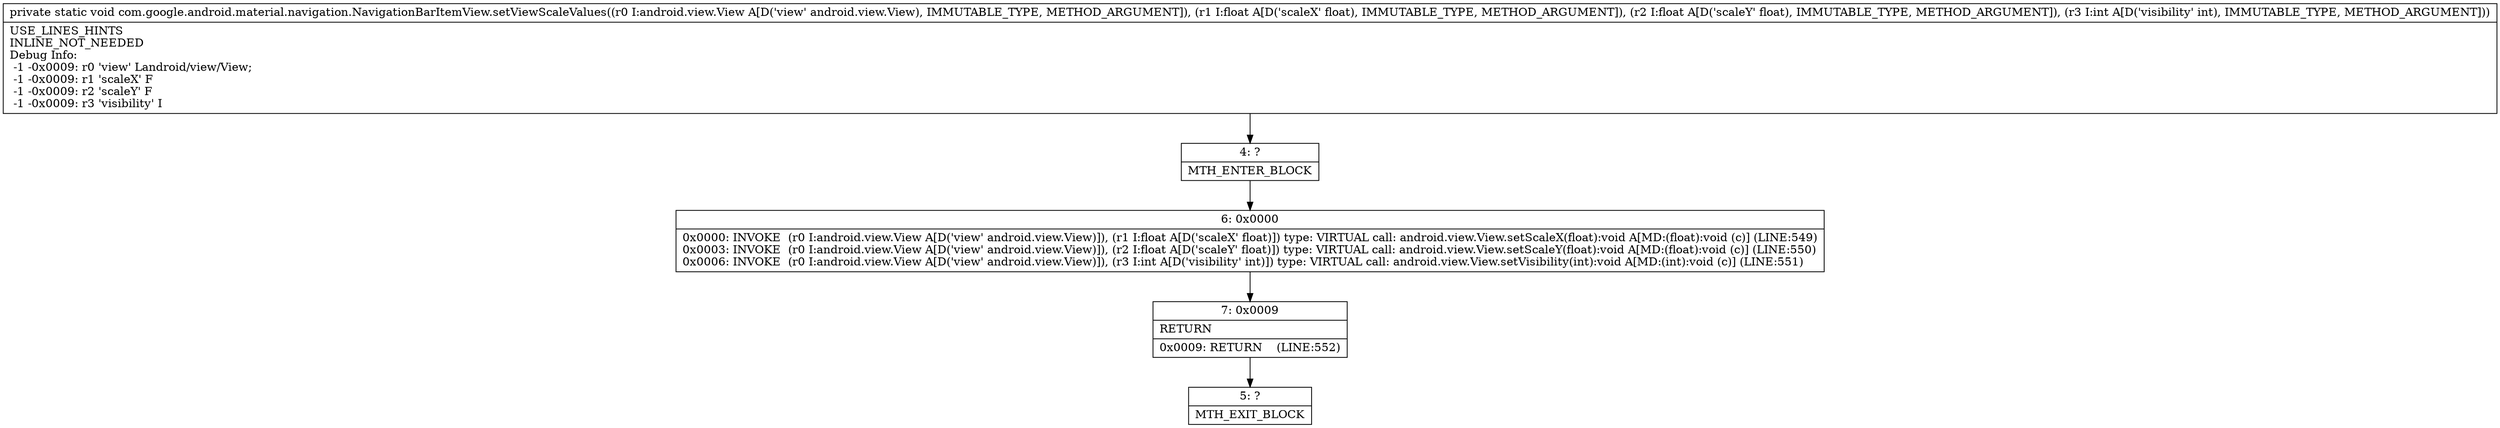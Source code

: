 digraph "CFG forcom.google.android.material.navigation.NavigationBarItemView.setViewScaleValues(Landroid\/view\/View;FFI)V" {
Node_4 [shape=record,label="{4\:\ ?|MTH_ENTER_BLOCK\l}"];
Node_6 [shape=record,label="{6\:\ 0x0000|0x0000: INVOKE  (r0 I:android.view.View A[D('view' android.view.View)]), (r1 I:float A[D('scaleX' float)]) type: VIRTUAL call: android.view.View.setScaleX(float):void A[MD:(float):void (c)] (LINE:549)\l0x0003: INVOKE  (r0 I:android.view.View A[D('view' android.view.View)]), (r2 I:float A[D('scaleY' float)]) type: VIRTUAL call: android.view.View.setScaleY(float):void A[MD:(float):void (c)] (LINE:550)\l0x0006: INVOKE  (r0 I:android.view.View A[D('view' android.view.View)]), (r3 I:int A[D('visibility' int)]) type: VIRTUAL call: android.view.View.setVisibility(int):void A[MD:(int):void (c)] (LINE:551)\l}"];
Node_7 [shape=record,label="{7\:\ 0x0009|RETURN\l|0x0009: RETURN    (LINE:552)\l}"];
Node_5 [shape=record,label="{5\:\ ?|MTH_EXIT_BLOCK\l}"];
MethodNode[shape=record,label="{private static void com.google.android.material.navigation.NavigationBarItemView.setViewScaleValues((r0 I:android.view.View A[D('view' android.view.View), IMMUTABLE_TYPE, METHOD_ARGUMENT]), (r1 I:float A[D('scaleX' float), IMMUTABLE_TYPE, METHOD_ARGUMENT]), (r2 I:float A[D('scaleY' float), IMMUTABLE_TYPE, METHOD_ARGUMENT]), (r3 I:int A[D('visibility' int), IMMUTABLE_TYPE, METHOD_ARGUMENT]))  | USE_LINES_HINTS\lINLINE_NOT_NEEDED\lDebug Info:\l  \-1 \-0x0009: r0 'view' Landroid\/view\/View;\l  \-1 \-0x0009: r1 'scaleX' F\l  \-1 \-0x0009: r2 'scaleY' F\l  \-1 \-0x0009: r3 'visibility' I\l}"];
MethodNode -> Node_4;Node_4 -> Node_6;
Node_6 -> Node_7;
Node_7 -> Node_5;
}

